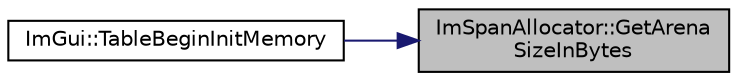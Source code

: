digraph "ImSpanAllocator::GetArenaSizeInBytes"
{
 // LATEX_PDF_SIZE
  edge [fontname="Helvetica",fontsize="10",labelfontname="Helvetica",labelfontsize="10"];
  node [fontname="Helvetica",fontsize="10",shape=record];
  rankdir="RL";
  Node1 [label="ImSpanAllocator::GetArena\lSizeInBytes",height=0.2,width=0.4,color="black", fillcolor="grey75", style="filled", fontcolor="black",tooltip=" "];
  Node1 -> Node2 [dir="back",color="midnightblue",fontsize="10",style="solid"];
  Node2 [label="ImGui::TableBeginInitMemory",height=0.2,width=0.4,color="black", fillcolor="white", style="filled",URL="$namespace_im_gui.html#a41533f5f77df0241f9f4aaa17d01a0d7",tooltip=" "];
}
